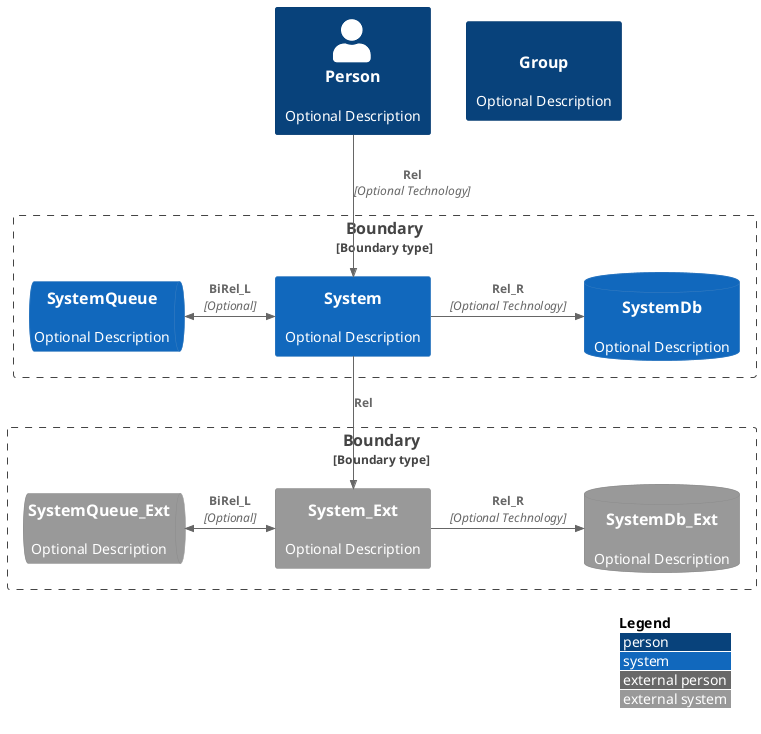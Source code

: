@startuml
!include <C4/C4_Context>

LAYOUT_WITH_LEGEND()

Person(person1, "Person", "Optional Description")
Person(group1, "Group", "Optional Description", $sprite="users")

Boundary(boundary1, "Boundary", "Boundary type") {
  System(system1, "System", "Optional Description")
  SystemQueue(squeue, "SystemQueue", "Optional Description")
  SystemDb(sdb, "SystemDb", "Optional Description")

  Rel_R(system1, sdb, "Rel_R", "Optional Technology")
  BiRel_L(system1, squeue, "BiRel_L", "Optional")
}

Rel(person1, system1, "Rel", "Optional Technology")

Boundary(boundary2, "Boundary", "Boundary type") {
  System_Ext(system2, "System_Ext", "Optional Description")
  SystemQueue_Ext(squeue2, "SystemQueue_Ext", "Optional Description")
  SystemDb_Ext(sdb2, "SystemDb_Ext", "Optional Description")

  Rel_R(system2, sdb2, "Rel_R", "Optional Technology")
  BiRel_L(system2, squeue2, "BiRel_L", "Optional")
}

Rel(system1, system2, "Rel")

@enduml
